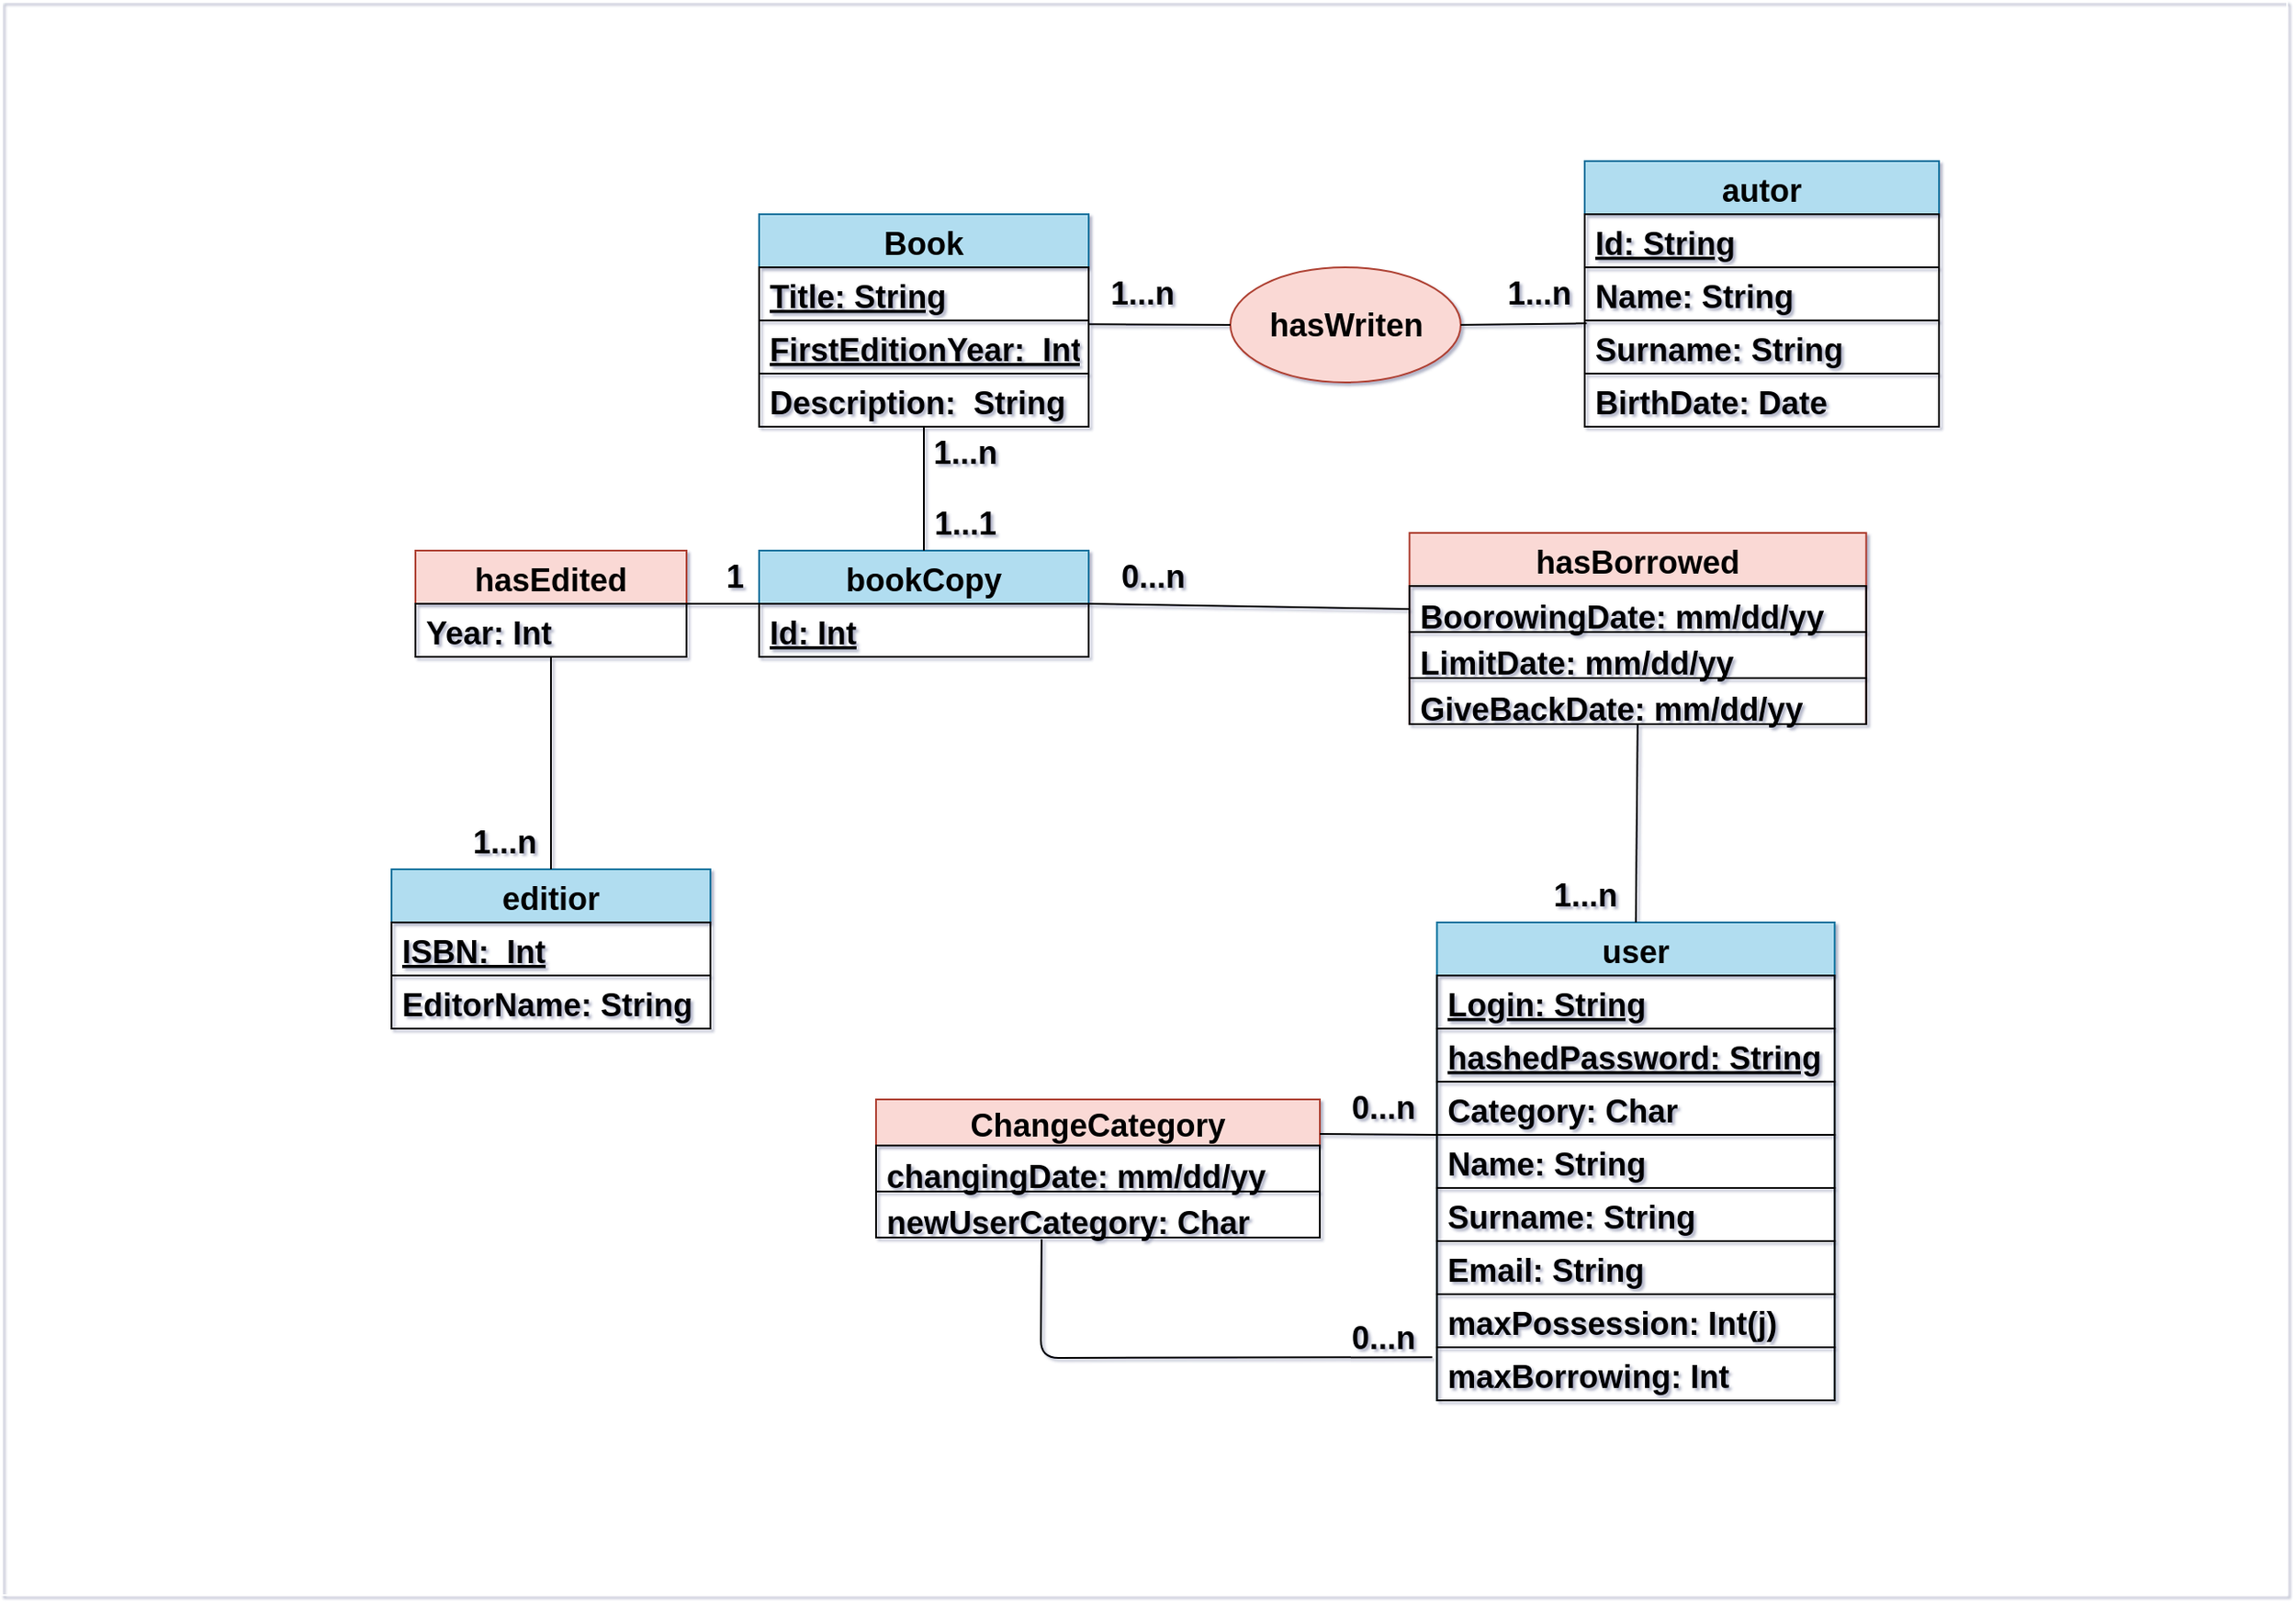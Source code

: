 <mxfile>
    <diagram id="lRAjFa31DLNiUJZDi6S-" name="Page-1">
        <mxGraphModel dx="2951" dy="1133" grid="1" gridSize="10" guides="1" tooltips="1" connect="1" arrows="1" fold="1" page="1" pageScale="1" pageWidth="827" pageHeight="1169" background="#FFFFFF" math="0" shadow="1">
            <root>
                <mxCell id="0"/>
                <mxCell id="1" parent="0"/>
                <mxCell id="81" value="" style="swimlane;startSize=0;labelBackgroundColor=none;fontColor=#000000;strokeColor=#FFFFFF;fontSize=18;" parent="1" vertex="1">
                    <mxGeometry x="-600" y="290" width="1290" height="900" as="geometry"/>
                </mxCell>
                <mxCell id="87" value="hasWriten" style="ellipse;whiteSpace=wrap;html=1;align=center;newEdgeStyle={&quot;edgeStyle&quot;:&quot;entityRelationEdgeStyle&quot;,&quot;startArrow&quot;:&quot;none&quot;,&quot;endArrow&quot;:&quot;none&quot;,&quot;segment&quot;:10,&quot;curved&quot;:1};treeFolding=1;treeMoving=1;strokeColor=#ae4132;labelBackgroundColor=none;fillColor=#fad9d5;fontStyle=1;fontColor=#000000;fontSize=18;" parent="81" vertex="1">
                    <mxGeometry x="693.5" y="150" width="130" height="65" as="geometry"/>
                </mxCell>
                <mxCell id="19" value="autor" style="swimlane;fontStyle=1;childLayout=stackLayout;horizontal=1;startSize=30;horizontalStack=0;resizeParent=1;resizeParentMax=0;resizeLast=0;collapsible=1;marginBottom=0;strokeColor=#10739e;labelBackgroundColor=none;fillColor=#b1ddf0;fontColor=#000000;fontSize=18;" parent="81" vertex="1">
                    <mxGeometry x="893.5" y="90" width="200" height="150" as="geometry"/>
                </mxCell>
                <mxCell id="155" value="Id: String" style="text;align=left;verticalAlign=middle;spacingLeft=4;spacingRight=4;overflow=hidden;points=[[0,0.5],[1,0.5]];portConstraint=eastwest;rotatable=0;strokeColor=#000000;fontColor=#000000;labelBackgroundColor=none;fontStyle=5;fontSize=18;" parent="19" vertex="1">
                    <mxGeometry y="30" width="200" height="30" as="geometry"/>
                </mxCell>
                <mxCell id="20" value="Name: String" style="text;align=left;verticalAlign=middle;spacingLeft=4;spacingRight=4;overflow=hidden;points=[[0,0.5],[1,0.5]];portConstraint=eastwest;rotatable=0;strokeColor=#000000;fontColor=#000000;labelBackgroundColor=none;fontStyle=1;fontSize=18;" parent="19" vertex="1">
                    <mxGeometry y="60" width="200" height="30" as="geometry"/>
                </mxCell>
                <mxCell id="21" value="Surname: String" style="text;align=left;verticalAlign=middle;spacingLeft=4;spacingRight=4;overflow=hidden;points=[[0,0.5],[1,0.5]];portConstraint=eastwest;rotatable=0;strokeColor=#000000;fontColor=#000000;labelBackgroundColor=none;fontStyle=1;fontSize=18;" parent="19" vertex="1">
                    <mxGeometry y="90" width="200" height="30" as="geometry"/>
                </mxCell>
                <mxCell id="22" value="BirthDate: Date" style="text;align=left;verticalAlign=middle;spacingLeft=4;spacingRight=4;overflow=hidden;points=[[0,0.5],[1,0.5]];portConstraint=eastwest;rotatable=0;strokeColor=#000000;fontColor=#000000;labelBackgroundColor=none;fontStyle=1;fontSize=18;" parent="19" vertex="1">
                    <mxGeometry y="120" width="200" height="30" as="geometry"/>
                </mxCell>
                <mxCell id="46" style="endArrow=none;html=1;exitX=0.006;exitY=1.056;exitDx=0;exitDy=0;entryX=1;entryY=0.5;entryDx=0;entryDy=0;exitPerimeter=0;strokeColor=#000000;fontColor=#000000;labelBackgroundColor=none;fontStyle=1;fontSize=18;" parent="81" source="20" target="87" edge="1">
                    <mxGeometry relative="1" as="geometry">
                        <mxPoint x="923.5" y="154.506" as="targetPoint"/>
                        <mxPoint x="1113.5" y="154.5" as="sourcePoint"/>
                    </mxGeometry>
                </mxCell>
                <mxCell id="7" value="Book" style="swimlane;fontStyle=1;childLayout=stackLayout;horizontal=1;startSize=30;horizontalStack=0;resizeParent=1;resizeParentMax=0;resizeLast=0;collapsible=1;marginBottom=0;strokeColor=#10739e;labelBackgroundColor=none;fillColor=#b1ddf0;fontColor=#000000;fontSize=18;" parent="81" vertex="1">
                    <mxGeometry x="427.5" y="120" width="186" height="120" as="geometry"/>
                </mxCell>
                <mxCell id="9" value="Title: String" style="text;align=left;verticalAlign=middle;spacingLeft=4;spacingRight=4;overflow=hidden;points=[[0,0.5],[1,0.5]];portConstraint=eastwest;rotatable=0;strokeColor=#000000;fontColor=#000000;labelBackgroundColor=none;fontStyle=5;fontSize=18;" parent="7" vertex="1">
                    <mxGeometry y="30" width="186" height="30" as="geometry"/>
                </mxCell>
                <mxCell id="27" value="FirstEditionYear:  Int" style="text;align=left;verticalAlign=middle;spacingLeft=4;spacingRight=4;overflow=hidden;points=[[0,0.5],[1,0.5]];portConstraint=eastwest;rotatable=0;strokeColor=#000000;fontColor=#000000;labelBackgroundColor=none;fontStyle=5;fontSize=18;" parent="7" vertex="1">
                    <mxGeometry y="60" width="186" height="30" as="geometry"/>
                </mxCell>
                <mxCell id="74" value="Description:  String" style="text;align=left;verticalAlign=middle;spacingLeft=4;spacingRight=4;overflow=hidden;points=[[0,0.5],[1,0.5]];portConstraint=eastwest;rotatable=0;strokeColor=#000000;fontColor=#000000;labelBackgroundColor=none;fontStyle=1;fontSize=18;" parent="7" vertex="1">
                    <mxGeometry y="90" width="186" height="30" as="geometry"/>
                </mxCell>
                <mxCell id="45" style="endArrow=none;html=1;exitX=0;exitY=0.5;exitDx=0;exitDy=0;entryX=1;entryY=1.072;entryDx=0;entryDy=0;strokeColor=#000000;fontColor=#000000;labelBackgroundColor=none;fontStyle=1;entryPerimeter=0;fontSize=18;" parent="81" source="87" target="9" edge="1">
                    <mxGeometry relative="1" as="geometry">
                        <mxPoint x="653.5" y="177.5" as="targetPoint"/>
                        <mxPoint x="773.5" y="152.5" as="sourcePoint"/>
                    </mxGeometry>
                </mxCell>
                <mxCell id="51" style="endArrow=none;html=1;exitX=0;exitY=0.5;exitDx=0;exitDy=0;entryX=1;entryY=0.5;entryDx=0;entryDy=0;strokeColor=#000000;fontColor=#000000;labelBackgroundColor=none;fontStyle=1;fontSize=18;" parent="81" target="158" edge="1">
                    <mxGeometry relative="1" as="geometry">
                        <mxPoint x="433.5" y="155" as="targetPoint"/>
                        <mxPoint x="557.5" y="340" as="sourcePoint"/>
                    </mxGeometry>
                </mxCell>
                <mxCell id="73" value="1...1" style="text;html=1;align=center;verticalAlign=middle;whiteSpace=wrap;rounded=0;strokeColor=none;fontColor=#000000;labelBackgroundColor=none;fontStyle=1;fontSize=18;" parent="81" vertex="1">
                    <mxGeometry x="513.5" y="280" width="60" height="30" as="geometry"/>
                </mxCell>
                <mxCell id="23" value="user" style="swimlane;fontStyle=1;childLayout=stackLayout;horizontal=1;startSize=30;horizontalStack=0;resizeParent=1;resizeParentMax=0;resizeLast=0;collapsible=1;marginBottom=0;strokeColor=#10739e;labelBackgroundColor=none;fillColor=#b1ddf0;fontColor=#000000;fontSize=18;" parent="81" vertex="1">
                    <mxGeometry x="810.12" y="520" width="224.5" height="270" as="geometry"/>
                </mxCell>
                <mxCell id="26" value="Login: String" style="text;align=left;verticalAlign=middle;spacingLeft=4;spacingRight=4;overflow=hidden;points=[[0,0.5],[1,0.5]];portConstraint=eastwest;rotatable=0;strokeColor=#000000;fontColor=#000000;labelBackgroundColor=none;fontStyle=5;fontSize=18;" parent="23" vertex="1">
                    <mxGeometry y="30" width="224.5" height="30" as="geometry"/>
                </mxCell>
                <mxCell id="145" value="hashedPassword: String" style="text;align=left;verticalAlign=middle;spacingLeft=4;spacingRight=4;overflow=hidden;points=[[0,0.5],[1,0.5]];portConstraint=eastwest;rotatable=0;strokeColor=#000000;fontColor=#000000;labelBackgroundColor=none;fontStyle=5;fontSize=18;" parent="23" vertex="1">
                    <mxGeometry y="60" width="224.5" height="30" as="geometry"/>
                </mxCell>
                <mxCell id="54" value="Category: Char" style="text;align=left;verticalAlign=middle;spacingLeft=4;spacingRight=4;overflow=hidden;points=[[0,0.5],[1,0.5]];portConstraint=eastwest;rotatable=0;strokeColor=#000000;fontColor=#000000;labelBackgroundColor=none;fontStyle=1;fontSize=18;" parent="23" vertex="1">
                    <mxGeometry y="90" width="224.5" height="30" as="geometry"/>
                </mxCell>
                <mxCell id="24" value="Name: String" style="text;align=left;verticalAlign=middle;spacingLeft=4;spacingRight=4;overflow=hidden;points=[[0,0.5],[1,0.5]];portConstraint=eastwest;rotatable=0;strokeColor=#000000;fontColor=#000000;labelBackgroundColor=none;fontStyle=1;fontSize=18;" parent="23" vertex="1">
                    <mxGeometry y="120" width="224.5" height="30" as="geometry"/>
                </mxCell>
                <mxCell id="25" value="Surname: String" style="text;align=left;verticalAlign=middle;spacingLeft=4;spacingRight=4;overflow=hidden;points=[[0,0.5],[1,0.5]];portConstraint=eastwest;rotatable=0;strokeColor=#000000;fontColor=#000000;labelBackgroundColor=none;fontStyle=1;fontSize=18;" parent="23" vertex="1">
                    <mxGeometry y="150" width="224.5" height="30" as="geometry"/>
                </mxCell>
                <mxCell id="29" value="Email: String" style="text;align=left;verticalAlign=middle;spacingLeft=4;spacingRight=4;overflow=hidden;points=[[0,0.5],[1,0.5]];portConstraint=eastwest;rotatable=0;strokeColor=#000000;fontColor=#000000;labelBackgroundColor=none;fontStyle=1;fontSize=18;" parent="23" vertex="1">
                    <mxGeometry y="180" width="224.5" height="30" as="geometry"/>
                </mxCell>
                <mxCell id="55" value="maxPossession: Int(j)" style="text;align=left;verticalAlign=middle;spacingLeft=4;spacingRight=4;overflow=hidden;points=[[0,0.5],[1,0.5]];portConstraint=eastwest;rotatable=0;strokeColor=#000000;fontColor=#000000;labelBackgroundColor=none;fontStyle=1;fontSize=18;" parent="23" vertex="1">
                    <mxGeometry y="210" width="224.5" height="30" as="geometry"/>
                </mxCell>
                <mxCell id="67" value="maxBorrowing: Int" style="text;align=left;verticalAlign=middle;spacingLeft=4;spacingRight=4;overflow=hidden;points=[[0,0.5],[1,0.5]];portConstraint=eastwest;rotatable=0;strokeColor=#000000;fontColor=#000000;labelBackgroundColor=none;fontStyle=1;fontSize=18;" parent="23" vertex="1">
                    <mxGeometry y="240" width="224.5" height="30" as="geometry"/>
                </mxCell>
                <mxCell id="99" value="ChangeCategory" style="swimlane;fontStyle=1;childLayout=stackLayout;horizontal=1;startSize=26;horizontalStack=0;resizeParent=1;resizeParentMax=0;resizeLast=0;collapsible=1;marginBottom=0;strokeColor=#ae4132;labelBackgroundColor=none;fillColor=#fad9d5;fontColor=#000000;fontSize=18;" parent="81" vertex="1">
                    <mxGeometry x="493.5" y="620" width="250.5" height="78" as="geometry"/>
                </mxCell>
                <mxCell id="100" value="changingDate: mm/dd/yy" style="text;align=left;verticalAlign=top;spacingLeft=4;spacingRight=4;overflow=hidden;rotatable=0;points=[[0,0.5],[1,0.5]];portConstraint=eastwest;strokeColor=#000000;fontColor=#000000;labelBackgroundColor=none;fontStyle=1;fontSize=18;" parent="99" vertex="1">
                    <mxGeometry y="26" width="250.5" height="26" as="geometry"/>
                </mxCell>
                <mxCell id="144" value="newUserCategory: Char" style="text;align=left;verticalAlign=top;spacingLeft=4;spacingRight=4;overflow=hidden;rotatable=0;points=[[0,0.5],[1,0.5]];portConstraint=eastwest;strokeColor=#000000;fontColor=#000000;labelBackgroundColor=none;fontStyle=1;fontSize=18;" parent="99" vertex="1">
                    <mxGeometry y="52" width="250.5" height="26" as="geometry"/>
                </mxCell>
                <mxCell id="103" value="" style="endArrow=none;html=1;strokeColor=#000000;fontColor=#000000;fontSize=18;entryX=1;entryY=1;entryDx=0;entryDy=0;exitX=1;exitY=0.25;exitDx=0;exitDy=0;" parent="81" edge="1" target="164" source="99">
                    <mxGeometry width="50" height="50" relative="1" as="geometry">
                        <mxPoint x="303.25" y="690" as="sourcePoint"/>
                        <mxPoint x="413.25" y="690" as="targetPoint"/>
                    </mxGeometry>
                </mxCell>
                <mxCell id="104" value="0...n" style="text;html=1;align=center;verticalAlign=middle;whiteSpace=wrap;rounded=0;strokeColor=none;fontColor=#000000;labelBackgroundColor=none;fontStyle=1;fontSize=18;" parent="81" vertex="1">
                    <mxGeometry x="750.12" y="740" width="60" height="30" as="geometry"/>
                </mxCell>
                <mxCell id="35" value="hasBorrowed" style="swimlane;fontStyle=1;childLayout=stackLayout;horizontal=1;startSize=30;horizontalStack=0;resizeParent=1;resizeParentMax=0;resizeLast=0;collapsible=1;marginBottom=0;strokeColor=#ae4132;labelBackgroundColor=none;fillColor=#fad9d5;fontColor=#000000;fontSize=18;" parent="81" vertex="1">
                    <mxGeometry x="794.62" y="300" width="257.75" height="108" as="geometry"/>
                </mxCell>
                <mxCell id="36" value="BoorowingDate: mm/dd/yy" style="text;align=left;verticalAlign=top;spacingLeft=4;spacingRight=4;overflow=hidden;rotatable=0;points=[[0,0.5],[1,0.5]];portConstraint=eastwest;strokeColor=#000000;fontColor=#000000;labelBackgroundColor=none;fontStyle=1;fontSize=18;" parent="35" vertex="1">
                    <mxGeometry y="30" width="257.75" height="26" as="geometry"/>
                </mxCell>
                <mxCell id="161" value="LimitDate: mm/dd/yy" style="text;align=left;verticalAlign=top;spacingLeft=4;spacingRight=4;overflow=hidden;rotatable=0;points=[[0,0.5],[1,0.5]];portConstraint=eastwest;strokeColor=#000000;fontColor=#000000;labelBackgroundColor=none;fontStyle=1;fontSize=18;" parent="35" vertex="1">
                    <mxGeometry y="56" width="257.75" height="26" as="geometry"/>
                </mxCell>
                <mxCell id="162" value="GiveBackDate: mm/dd/yy" style="text;align=left;verticalAlign=top;spacingLeft=4;spacingRight=4;overflow=hidden;rotatable=0;points=[[0,0.5],[1,0.5]];portConstraint=eastwest;strokeColor=#000000;fontColor=#000000;labelBackgroundColor=none;fontStyle=1;fontSize=18;" parent="35" vertex="1">
                    <mxGeometry y="82" width="257.75" height="26" as="geometry"/>
                </mxCell>
                <mxCell id="41" value="" style="endArrow=none;html=1;exitX=0.5;exitY=0;exitDx=0;exitDy=0;strokeColor=#000000;fontColor=#000000;labelBackgroundColor=none;fontStyle=1;fontSize=18;" parent="81" source="23" target="162" edge="1">
                    <mxGeometry width="50" height="50" relative="1" as="geometry">
                        <mxPoint x="723.25" y="563.5" as="sourcePoint"/>
                        <mxPoint x="520.5" y="540" as="targetPoint"/>
                    </mxGeometry>
                </mxCell>
                <mxCell id="76" value="1...n" style="text;html=1;align=center;verticalAlign=middle;whiteSpace=wrap;rounded=0;strokeColor=none;fontColor=#000000;labelBackgroundColor=none;fontStyle=1;fontSize=18;" parent="81" vertex="1">
                    <mxGeometry x="863.5" y="490" width="60" height="30" as="geometry"/>
                </mxCell>
                <mxCell id="11" value="editior" style="swimlane;fontStyle=1;childLayout=stackLayout;horizontal=1;startSize=30;horizontalStack=0;resizeParent=1;resizeParentMax=0;resizeLast=0;collapsible=1;marginBottom=0;strokeColor=#10739e;labelBackgroundColor=none;fillColor=#b1ddf0;fontColor=#000000;fontSize=18;" parent="81" vertex="1">
                    <mxGeometry x="220" y="490" width="180" height="90" as="geometry"/>
                </mxCell>
                <mxCell id="14" value="ISBN:  Int" style="text;align=left;verticalAlign=middle;spacingLeft=4;spacingRight=4;overflow=hidden;points=[[0,0.5],[1,0.5]];portConstraint=eastwest;rotatable=0;strokeColor=#000000;fontColor=#000000;labelBackgroundColor=none;fontStyle=5;fontSize=18;" parent="11" vertex="1">
                    <mxGeometry y="30" width="180" height="30" as="geometry"/>
                </mxCell>
                <mxCell id="12" value="EditorName: String" style="text;align=left;verticalAlign=middle;spacingLeft=4;spacingRight=4;overflow=hidden;points=[[0,0.5],[1,0.5]];portConstraint=eastwest;rotatable=0;strokeColor=#000000;fontColor=#000000;labelBackgroundColor=none;fontStyle=1;fontSize=18;" parent="11" vertex="1">
                    <mxGeometry y="60" width="180" height="30" as="geometry"/>
                </mxCell>
                <mxCell id="50" style="endArrow=none;html=1;strokeColor=#000000;fontColor=#000000;labelBackgroundColor=none;fontStyle=1;entryX=0.5;entryY=0;entryDx=0;entryDy=0;fontSize=18;" parent="81" source="28" target="11" edge="1">
                    <mxGeometry relative="1" as="geometry">
                        <mxPoint x="33.5" y="155" as="targetPoint"/>
                        <mxPoint x="173.5" y="185" as="sourcePoint"/>
                    </mxGeometry>
                </mxCell>
                <mxCell id="69" value="1...n" style="text;html=1;align=center;verticalAlign=middle;whiteSpace=wrap;rounded=0;strokeColor=none;fontColor=#000000;labelBackgroundColor=none;fontStyle=1;fontSize=18;" parent="81" vertex="1">
                    <mxGeometry x="253.5" y="460" width="60" height="30" as="geometry"/>
                </mxCell>
                <mxCell id="70" value="1" style="text;html=1;align=center;verticalAlign=middle;whiteSpace=wrap;rounded=0;strokeColor=none;fontColor=#000000;labelBackgroundColor=none;fontStyle=1;fontSize=18;" parent="81" vertex="1">
                    <mxGeometry x="384" y="310" width="60" height="30" as="geometry"/>
                </mxCell>
                <mxCell id="71" value="1...n" style="text;html=1;align=center;verticalAlign=middle;whiteSpace=wrap;rounded=0;strokeColor=none;fontColor=#000000;labelBackgroundColor=none;fontStyle=1;fontSize=18;" parent="81" vertex="1">
                    <mxGeometry x="613.5" y="150" width="60" height="30" as="geometry"/>
                </mxCell>
                <mxCell id="72" value="1...n" style="text;html=1;align=center;verticalAlign=middle;whiteSpace=wrap;rounded=0;strokeColor=none;fontColor=#000000;labelBackgroundColor=none;fontStyle=1;fontSize=18;" parent="81" vertex="1">
                    <mxGeometry x="837.5" y="150" width="60" height="30" as="geometry"/>
                </mxCell>
                <mxCell id="146" value="bookCopy" style="swimlane;fontStyle=1;childLayout=stackLayout;horizontal=1;startSize=30;horizontalStack=0;resizeParent=1;resizeParentMax=0;resizeLast=0;collapsible=1;marginBottom=0;strokeColor=#10739e;labelBackgroundColor=none;fillColor=#b1ddf0;fontColor=#000000;fontSize=18;" parent="81" vertex="1">
                    <mxGeometry x="427.5" y="310" width="186" height="60" as="geometry"/>
                </mxCell>
                <mxCell id="147" value="Id: Int" style="text;align=left;verticalAlign=middle;spacingLeft=4;spacingRight=4;overflow=hidden;points=[[0,0.5],[1,0.5]];portConstraint=eastwest;rotatable=0;strokeColor=#000000;fontColor=#000000;labelBackgroundColor=none;fontStyle=5;fontSize=18;" parent="146" vertex="1">
                    <mxGeometry y="30" width="186" height="30" as="geometry"/>
                </mxCell>
                <mxCell id="151" value="" style="endArrow=none;html=1;exitX=0;exitY=0.5;exitDx=0;exitDy=0;strokeColor=#000000;fontColor=#000000;fontSize=18;entryX=1;entryY=0.5;entryDx=0;entryDy=0;" parent="81" source="36" target="146" edge="1">
                    <mxGeometry width="50" height="50" relative="1" as="geometry">
                        <mxPoint x="513.5" y="410" as="sourcePoint"/>
                        <mxPoint x="520.5" y="355" as="targetPoint"/>
                    </mxGeometry>
                </mxCell>
                <mxCell id="152" value="" style="endArrow=none;html=1;strokeColor=#000000;entryX=0.5;entryY=0;entryDx=0;entryDy=0;fontColor=#000000;fontSize=18;" parent="81" source="74" target="146" edge="1">
                    <mxGeometry width="50" height="50" relative="1" as="geometry">
                        <mxPoint x="513.5" y="410" as="sourcePoint"/>
                        <mxPoint x="563.5" y="360" as="targetPoint"/>
                    </mxGeometry>
                </mxCell>
                <mxCell id="153" value="1...n" style="text;html=1;align=center;verticalAlign=middle;whiteSpace=wrap;rounded=0;strokeColor=none;fontColor=#000000;labelBackgroundColor=none;fontStyle=1;fontSize=18;" parent="81" vertex="1">
                    <mxGeometry x="513.5" y="240" width="60" height="30" as="geometry"/>
                </mxCell>
                <mxCell id="154" value="0...n" style="text;html=1;align=center;verticalAlign=middle;whiteSpace=wrap;rounded=0;strokeColor=none;fontColor=#000000;labelBackgroundColor=none;fontStyle=1;fontSize=18;" parent="81" vertex="1">
                    <mxGeometry x="620" y="310" width="60" height="30" as="geometry"/>
                </mxCell>
                <mxCell id="158" value="hasEdited" style="swimlane;fontStyle=1;childLayout=stackLayout;horizontal=1;startSize=30;horizontalStack=0;resizeParent=1;resizeParentMax=0;resizeLast=0;collapsible=1;marginBottom=0;strokeColor=#ae4132;labelBackgroundColor=none;fillColor=#fad9d5;fontColor=#000000;fontSize=18;" parent="81" vertex="1">
                    <mxGeometry x="233.5" y="310" width="153" height="60" as="geometry"/>
                </mxCell>
                <mxCell id="28" value="Year: Int" style="text;align=left;verticalAlign=middle;spacingLeft=4;spacingRight=4;overflow=hidden;points=[[0,0.5],[1,0.5]];portConstraint=eastwest;rotatable=0;strokeColor=#000000;fontColor=#000000;labelBackgroundColor=none;fontStyle=1;fontSize=18;" parent="158" vertex="1">
                    <mxGeometry y="30" width="153" height="30" as="geometry"/>
                </mxCell>
                <mxCell id="164" value="0...n" style="text;html=1;align=center;verticalAlign=middle;whiteSpace=wrap;rounded=0;strokeColor=none;fontColor=#000000;labelBackgroundColor=none;fontStyle=1;fontSize=18;" vertex="1" parent="81">
                    <mxGeometry x="750.12" y="610" width="60" height="30" as="geometry"/>
                </mxCell>
                <mxCell id="168" value="" style="endArrow=none;html=1;fontSize=18;exitX=0.373;exitY=1.036;exitDx=0;exitDy=0;exitPerimeter=0;entryX=-0.012;entryY=0.187;entryDx=0;entryDy=0;entryPerimeter=0;strokeColor=#000000;" edge="1" parent="81" source="144" target="67">
                    <mxGeometry width="50" height="50" relative="1" as="geometry">
                        <mxPoint x="543.5" y="640" as="sourcePoint"/>
                        <mxPoint x="593.5" y="590" as="targetPoint"/>
                        <Array as="points">
                            <mxPoint x="586.5" y="766"/>
                        </Array>
                    </mxGeometry>
                </mxCell>
            </root>
        </mxGraphModel>
    </diagram>
</mxfile>